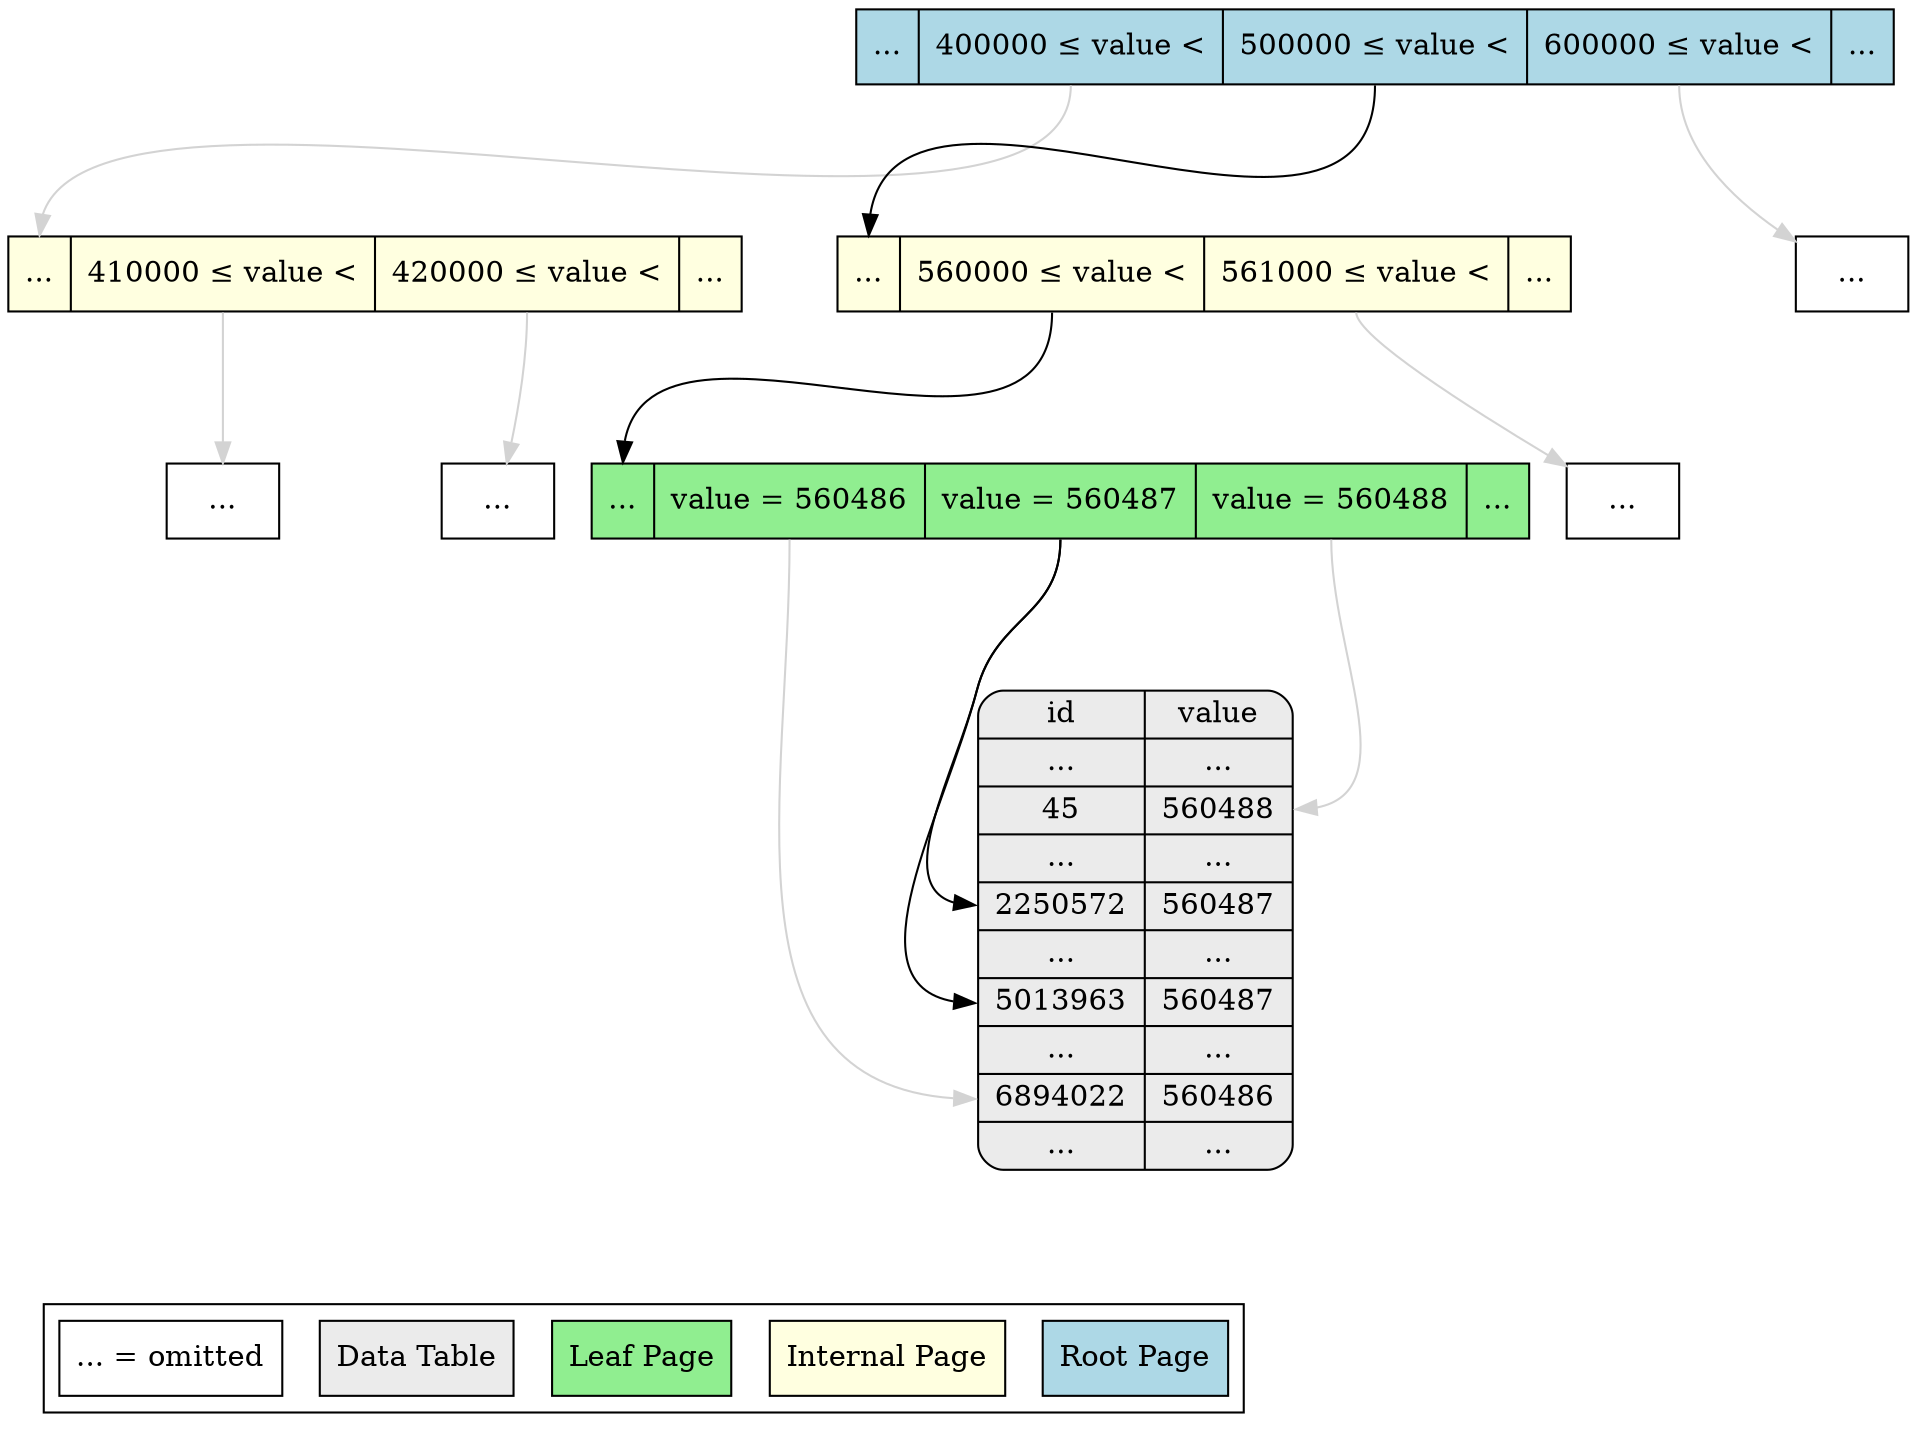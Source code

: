 digraph G {
  splines=spline;
  node [shape=record];
  rankdir=TB;
  ranksep=1.0;

  Node1 [label="... | <f0> 400000 &le; value &lt; | <f1> 500000 &le; value &lt; | <f2> 600000 &le; value &lt; | ...", fillcolor=lightblue, style=filled];
  Node2 [label="<f0> ... | <f1> 410000 &le; value &lt; | <f2> 420000 &le; value &lt; | ...", fillcolor=lightyellow, style=filled];
  Node3 [label="<f0> ... | <f1> 560000 &le; value &lt; | <f2> 561000 &le; value &lt; | ...", fillcolor=lightyellow, style=filled];
  Node5 [label="<f0> ... | <f1> value = 560486 | <f2> value = 560487 | <f3> value = 560488 | ...", fillcolor=lightgreen, style=filled];
  Table [label="{ id | ... | <f0> 45 |  ... | <f2> 2250572 | ... | <f4> 5013963 | ... | <f6> 6894022 | ... } | { value | ... | <f1> 560488 |  ... | <f3> 560487 | ... | <f5> 560487 | ... | <f6> 560486 | ... }", shape=Mrecord, fillcolor=grey92, style=filled];

  Node1_omitted [label="..."];
  Node2_omitted_1 [label="..."];
  Node2_omitted_2 [label="..."];
  Node3_omitted [label="..."];

  Node1:f0 -> Node2:f0 [color=lightgray];
  Node1:f1 -> Node3:f0;
  Node1:f2 -> Node1_omitted [color=lightgray];
  Node2:f1 -> Node2_omitted_1 [color=lightgray];
  Node2:f2 -> Node2_omitted_2 [color=lightgray];
  Node3:f1 -> Node5:f0;
  Node3:f2 -> Node3_omitted [color=lightgray];

  Node5:f1 -> Table:f6 [color=lightgray];
  Node5:f2 -> Table:f2;
  Node5:f2 -> Table:f4;
  Node5:f3 -> Table:f1 [color=lightgray];

  // Invisible edges for layout adjustment
  Node1 -> Node3 [style=invis];
  Node1 -> Node5 [style=invis];
  Node1 -> Table [style=invis];

  subgraph cluster_legend {
    rank = "sink";
    color = black;
    node [shape=box, style=filled, label=""];

    labelloc="b";
    Root [label="Root Page", fillcolor=lightblue];
    Internal [label="Internal Page", fillcolor=lightyellow];
    Leaf [label="Leaf Page", fillcolor=lightgreen];
    TableNode [label="Data Table", fillcolor=grey92];
    Omitted [label="... = omitted", fillcolor=white]
  }

  Table -> Root [style=invis];
}
